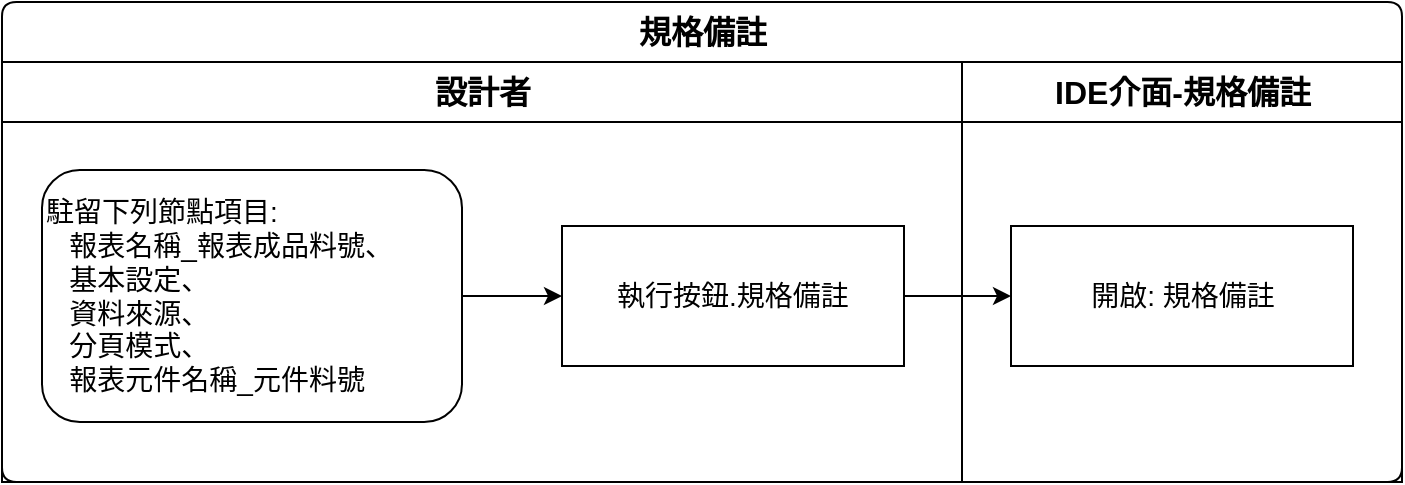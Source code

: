 <mxfile version="14.4.3" type="device" pages="7"><diagram id="KghLDgH55GYxUfhRUXna" name="open_spec"><mxGraphModel dx="1422" dy="845" grid="1" gridSize="10" guides="1" tooltips="1" connect="1" arrows="1" fold="1" page="1" pageScale="1" pageWidth="827" pageHeight="1169" math="0" shadow="0"><root><mxCell id="0"/><mxCell id="1" parent="0"/><mxCell id="MKst7CJO2io65Nt8mZog-1" value="規格備註" style="swimlane;html=1;childLayout=stackLayout;resizeParent=1;resizeParentMax=0;strokeWidth=1;fontSize=16;rounded=1;arcSize=8;startSize=30;" parent="1" vertex="1"><mxGeometry x="70" y="70" width="700" height="240" as="geometry"/></mxCell><mxCell id="MKst7CJO2io65Nt8mZog-2" value="設計者" style="swimlane;html=1;startSize=30;fontSize=16;strokeWidth=1;" parent="MKst7CJO2io65Nt8mZog-1" vertex="1"><mxGeometry y="30" width="480" height="210" as="geometry"/></mxCell><mxCell id="MKst7CJO2io65Nt8mZog-13" style="edgeStyle=orthogonalEdgeStyle;rounded=0;orthogonalLoop=1;jettySize=auto;html=1;fontSize=14;" parent="MKst7CJO2io65Nt8mZog-2" source="MKst7CJO2io65Nt8mZog-4" target="MKst7CJO2io65Nt8mZog-5" edge="1"><mxGeometry relative="1" as="geometry"/></mxCell><mxCell id="MKst7CJO2io65Nt8mZog-4" value="駐留下列節點項目:&amp;nbsp;&amp;nbsp; &amp;nbsp;&lt;br&gt;&amp;nbsp; &amp;nbsp;報表名稱_報表成品料號、&lt;br&gt;&amp;nbsp; &amp;nbsp;基本設定、&lt;br&gt;&amp;nbsp; &amp;nbsp;資料來源、&lt;br&gt;&amp;nbsp; &amp;nbsp;分頁模式、&lt;br&gt;&amp;nbsp; &amp;nbsp;報表元件名稱_元件料號" style="rounded=1;whiteSpace=wrap;strokeWidth=1;fontSize=14;align=left;labelBackgroundColor=none;html=1;" parent="MKst7CJO2io65Nt8mZog-2" vertex="1"><mxGeometry x="20" y="54" width="210" height="126" as="geometry"/></mxCell><mxCell id="MKst7CJO2io65Nt8mZog-5" value="執行按鈕.規格備註" style="rounded=0;whiteSpace=wrap;html=1;strokeWidth=1;fontSize=14;" parent="MKst7CJO2io65Nt8mZog-2" vertex="1"><mxGeometry x="280" y="82" width="171" height="70" as="geometry"/></mxCell><mxCell id="MKst7CJO2io65Nt8mZog-11" style="edgeStyle=orthogonalEdgeStyle;rounded=0;orthogonalLoop=1;jettySize=auto;html=1;" parent="MKst7CJO2io65Nt8mZog-1" source="MKst7CJO2io65Nt8mZog-5" target="MKst7CJO2io65Nt8mZog-10" edge="1"><mxGeometry relative="1" as="geometry"/></mxCell><mxCell id="MKst7CJO2io65Nt8mZog-9" value="IDE介面-規格備註" style="swimlane;html=1;startSize=30;fontSize=16;strokeWidth=1;" parent="MKst7CJO2io65Nt8mZog-1" vertex="1"><mxGeometry x="480" y="30" width="220" height="210" as="geometry"/></mxCell><mxCell id="MKst7CJO2io65Nt8mZog-10" value="開啟: 規格備註" style="rounded=0;whiteSpace=wrap;html=1;strokeWidth=1;fontSize=14;" parent="MKst7CJO2io65Nt8mZog-9" vertex="1"><mxGeometry x="24.5" y="82" width="171" height="70" as="geometry"/></mxCell></root></mxGraphModel></diagram><diagram id="v1zeS_oreCZJLUHvcJf2" name="error_detection"><mxGraphModel dx="1422" dy="845" grid="1" gridSize="10" guides="1" tooltips="1" connect="1" arrows="1" fold="1" page="1" pageScale="1" pageWidth="827" pageHeight="1169" math="0" shadow="0"><root><mxCell id="e7oArunrojEeZJD98IKT-0"/><mxCell id="e7oArunrojEeZJD98IKT-1" parent="e7oArunrojEeZJD98IKT-0"/><mxCell id="7SEZ8Jd2u37wOOOUGxd3-0" value="檢錯" style="swimlane;html=1;childLayout=stackLayout;resizeParent=1;resizeParentMax=0;strokeWidth=1;fontSize=16;rounded=1;arcSize=8;startSize=30;" parent="e7oArunrojEeZJD98IKT-1" vertex="1"><mxGeometry x="30" y="70" width="720" height="590" as="geometry"/></mxCell><mxCell id="7SEZ8Jd2u37wOOOUGxd3-1" value="設計者" style="swimlane;html=1;startSize=30;fontSize=16;strokeWidth=1;" parent="7SEZ8Jd2u37wOOOUGxd3-0" vertex="1"><mxGeometry y="30" width="230" height="560" as="geometry"/></mxCell><mxCell id="7SEZ8Jd2u37wOOOUGxd3-2" style="edgeStyle=orthogonalEdgeStyle;rounded=0;orthogonalLoop=1;jettySize=auto;html=1;fontSize=14;" parent="7SEZ8Jd2u37wOOOUGxd3-1" source="7SEZ8Jd2u37wOOOUGxd3-3" target="7SEZ8Jd2u37wOOOUGxd3-4" edge="1"><mxGeometry relative="1" as="geometry"/></mxCell><mxCell id="7SEZ8Jd2u37wOOOUGxd3-3" value="開啟: 報表規格定義" style="rounded=1;whiteSpace=wrap;strokeWidth=1;fontSize=14;align=center;labelBackgroundColor=none;html=1;" parent="7SEZ8Jd2u37wOOOUGxd3-1" vertex="1"><mxGeometry x="20" y="51" width="171" height="70" as="geometry"/></mxCell><mxCell id="7SEZ8Jd2u37wOOOUGxd3-4" value="執行按鈕.檢錯" style="rounded=0;whiteSpace=wrap;html=1;strokeWidth=1;fontSize=14;" parent="7SEZ8Jd2u37wOOOUGxd3-1" vertex="1"><mxGeometry x="20" y="169" width="171" height="70" as="geometry"/></mxCell><mxCell id="7SEZ8Jd2u37wOOOUGxd3-5" style="edgeStyle=orthogonalEdgeStyle;rounded=0;orthogonalLoop=1;jettySize=auto;html=1;" parent="7SEZ8Jd2u37wOOOUGxd3-0" source="7SEZ8Jd2u37wOOOUGxd3-4" target="7SEZ8Jd2u37wOOOUGxd3-7" edge="1"><mxGeometry relative="1" as="geometry"/></mxCell><mxCell id="7SEZ8Jd2u37wOOOUGxd3-6" value="IDE介面-規格備註" style="swimlane;html=1;startSize=30;fontSize=16;strokeWidth=1;" parent="7SEZ8Jd2u37wOOOUGxd3-0" vertex="1"><mxGeometry x="230" y="30" width="490" height="560" as="geometry"/></mxCell><mxCell id="7SEZ8Jd2u37wOOOUGxd3-11" style="edgeStyle=orthogonalEdgeStyle;rounded=0;orthogonalLoop=1;jettySize=auto;html=1;fontFamily=Helvetica;fontSize=14;fontColor=#000000;" parent="7SEZ8Jd2u37wOOOUGxd3-6" source="7SEZ8Jd2u37wOOOUGxd3-7" target="7SEZ8Jd2u37wOOOUGxd3-8" edge="1"><mxGeometry relative="1" as="geometry"/></mxCell><mxCell id="7SEZ8Jd2u37wOOOUGxd3-7" value="系統對報表相關單元&lt;br&gt;進行錯誤檢查" style="rounded=0;whiteSpace=wrap;html=1;strokeWidth=1;fontSize=14;" parent="7SEZ8Jd2u37wOOOUGxd3-6" vertex="1"><mxGeometry x="34.5" y="169" width="171" height="70" as="geometry"/></mxCell><mxCell id="7SEZ8Jd2u37wOOOUGxd3-12" style="edgeStyle=orthogonalEdgeStyle;rounded=0;orthogonalLoop=1;jettySize=auto;html=1;fontFamily=Helvetica;fontSize=14;fontColor=#000000;" parent="7SEZ8Jd2u37wOOOUGxd3-6" source="7SEZ8Jd2u37wOOOUGxd3-8" target="7SEZ8Jd2u37wOOOUGxd3-9" edge="1"><mxGeometry relative="1" as="geometry"/></mxCell><mxCell id="7SEZ8Jd2u37wOOOUGxd3-14" value="否" style="edgeLabel;html=1;align=center;verticalAlign=middle;resizable=0;points=[];fontSize=14;fontFamily=Helvetica;fontColor=#000000;" parent="7SEZ8Jd2u37wOOOUGxd3-12" vertex="1" connectable="0"><mxGeometry x="-0.222" y="-2" relative="1" as="geometry"><mxPoint y="-3" as="offset"/></mxGeometry></mxCell><mxCell id="7SEZ8Jd2u37wOOOUGxd3-13" style="edgeStyle=orthogonalEdgeStyle;rounded=0;orthogonalLoop=1;jettySize=auto;html=1;fontFamily=Helvetica;fontSize=14;fontColor=#000000;" parent="7SEZ8Jd2u37wOOOUGxd3-6" source="7SEZ8Jd2u37wOOOUGxd3-8" target="7SEZ8Jd2u37wOOOUGxd3-10" edge="1"><mxGeometry relative="1" as="geometry"><Array as="points"><mxPoint x="119.5" y="429"/><mxPoint x="119.5" y="429"/></Array></mxGeometry></mxCell><mxCell id="7SEZ8Jd2u37wOOOUGxd3-15" value="是" style="edgeLabel;html=1;align=center;verticalAlign=middle;resizable=0;points=[];fontSize=14;fontFamily=Helvetica;fontColor=#000000;" parent="7SEZ8Jd2u37wOOOUGxd3-13" vertex="1" connectable="0"><mxGeometry x="-0.289" y="1" relative="1" as="geometry"><mxPoint x="-2" y="3" as="offset"/></mxGeometry></mxCell><mxCell id="7SEZ8Jd2u37wOOOUGxd3-8" value="檢錯完成&lt;br&gt;且&lt;br&gt;單元存在錯誤" style="rhombus;whiteSpace=wrap;html=1;fontSize=14;labelBackgroundColor=none;align=center;" parent="7SEZ8Jd2u37wOOOUGxd3-6" vertex="1"><mxGeometry x="24.5" y="299" width="190" height="100" as="geometry"/></mxCell><mxCell id="7SEZ8Jd2u37wOOOUGxd3-9" value="顯示檢錯完成訊息" style="rounded=0;whiteSpace=wrap;html=1;strokeWidth=1;fontSize=14;" parent="7SEZ8Jd2u37wOOOUGxd3-6" vertex="1"><mxGeometry x="290" y="314" width="171" height="70" as="geometry"/></mxCell><mxCell id="7SEZ8Jd2u37wOOOUGxd3-10" value="&lt;div style=&quot;line-height: 19px ; font-size: 14px&quot;&gt;展開所有節點, 將錯誤單元以紅字顯示,&amp;nbsp;並以Hint方式顯示第一筆錯誤資訊&lt;/div&gt;" style="rounded=0;whiteSpace=wrap;html=1;strokeWidth=1;fontSize=14;labelBackgroundColor=none;fontFamily=Helvetica;" parent="7SEZ8Jd2u37wOOOUGxd3-6" vertex="1"><mxGeometry x="34" y="460" width="171" height="70" as="geometry"/></mxCell></root></mxGraphModel></diagram><diagram id="xT0eW4ZnreWv75EEn1is" name="reflash"><mxGraphModel dx="1422" dy="845" grid="1" gridSize="10" guides="1" tooltips="1" connect="1" arrows="1" fold="1" page="1" pageScale="1" pageWidth="827" pageHeight="1169" math="0" shadow="0"><root><mxCell id="G9_LNoqfAPVRWW0hDKGx-0"/><mxCell id="G9_LNoqfAPVRWW0hDKGx-1" parent="G9_LNoqfAPVRWW0hDKGx-0"/><mxCell id="jdqXYeAI1-66F39iCcnN-0" value="重新整理" style="swimlane;html=1;childLayout=stackLayout;resizeParent=1;resizeParentMax=0;strokeWidth=1;fontSize=16;rounded=1;arcSize=8;startSize=30;" vertex="1" parent="G9_LNoqfAPVRWW0hDKGx-1"><mxGeometry x="70" y="70" width="700" height="240" as="geometry"/></mxCell><mxCell id="jdqXYeAI1-66F39iCcnN-1" value="設計者" style="swimlane;html=1;startSize=30;fontSize=16;strokeWidth=1;" vertex="1" parent="jdqXYeAI1-66F39iCcnN-0"><mxGeometry y="30" width="480" height="210" as="geometry"/></mxCell><mxCell id="jdqXYeAI1-66F39iCcnN-4" value="執行按鈕.重新整理" style="rounded=0;whiteSpace=wrap;html=1;strokeWidth=1;fontSize=14;" vertex="1" parent="jdqXYeAI1-66F39iCcnN-1"><mxGeometry x="280" y="82" width="171" height="70" as="geometry"/></mxCell><mxCell id="70fLk1CcgJ0tpC9WLaxd-0" style="edgeStyle=orthogonalEdgeStyle;rounded=0;orthogonalLoop=1;jettySize=auto;html=1;fontFamily=Helvetica;fontSize=14;fontColor=#000000;" edge="1" parent="jdqXYeAI1-66F39iCcnN-1" source="OO3a2X04jBdxZu0bt_f2-0" target="jdqXYeAI1-66F39iCcnN-4"><mxGeometry relative="1" as="geometry"/></mxCell><mxCell id="OO3a2X04jBdxZu0bt_f2-0" value="開啟: 報表規格定義" style="rounded=1;whiteSpace=wrap;strokeWidth=1;fontSize=14;align=center;labelBackgroundColor=none;html=1;" vertex="1" parent="jdqXYeAI1-66F39iCcnN-1"><mxGeometry x="30" y="82" width="171" height="70" as="geometry"/></mxCell><mxCell id="jdqXYeAI1-66F39iCcnN-5" style="edgeStyle=orthogonalEdgeStyle;rounded=0;orthogonalLoop=1;jettySize=auto;html=1;" edge="1" parent="jdqXYeAI1-66F39iCcnN-0" source="jdqXYeAI1-66F39iCcnN-4" target="jdqXYeAI1-66F39iCcnN-7"><mxGeometry relative="1" as="geometry"/></mxCell><mxCell id="jdqXYeAI1-66F39iCcnN-6" value="IDE介面-報表規格定義" style="swimlane;html=1;startSize=30;fontSize=16;strokeWidth=1;" vertex="1" parent="jdqXYeAI1-66F39iCcnN-0"><mxGeometry x="480" y="30" width="220" height="210" as="geometry"/></mxCell><mxCell id="jdqXYeAI1-66F39iCcnN-7" value="&lt;div style=&quot;line-height: 19px ; font-size: 14px&quot;&gt;重新顯示&lt;span style=&quot;font-size: 14px&quot;&gt;規格描述區塊&lt;/span&gt;&lt;/div&gt;" style="rounded=0;whiteSpace=wrap;html=1;strokeWidth=1;fontSize=14;labelBackgroundColor=none;fontFamily=Helvetica;" vertex="1" parent="jdqXYeAI1-66F39iCcnN-6"><mxGeometry x="24.5" y="82" width="171" height="70" as="geometry"/></mxCell></root></mxGraphModel></diagram><diagram id="Jm51kUuU42clIkG4HN5K" name="online_help"><mxGraphModel dx="1422" dy="845" grid="1" gridSize="10" guides="1" tooltips="1" connect="1" arrows="1" fold="1" page="1" pageScale="1" pageWidth="827" pageHeight="1169" math="0" shadow="0"><root><mxCell id="uI9CTEEJnI-ylFLMg7Gn-0"/><mxCell id="uI9CTEEJnI-ylFLMg7Gn-1" parent="uI9CTEEJnI-ylFLMg7Gn-0"/><mxCell id="T-rOul8BgDHom3g-7Jwi-0" value="線上說明" style="swimlane;html=1;childLayout=stackLayout;resizeParent=1;resizeParentMax=0;strokeWidth=1;fontSize=16;rounded=1;arcSize=8;startSize=30;" parent="uI9CTEEJnI-ylFLMg7Gn-1" vertex="1"><mxGeometry x="70" y="70" width="700" height="240" as="geometry"/></mxCell><mxCell id="T-rOul8BgDHom3g-7Jwi-1" value="設計者" style="swimlane;html=1;startSize=30;fontSize=16;strokeWidth=1;" parent="T-rOul8BgDHom3g-7Jwi-0" vertex="1"><mxGeometry y="30" width="480" height="210" as="geometry"/></mxCell><mxCell id="T-rOul8BgDHom3g-7Jwi-2" style="edgeStyle=orthogonalEdgeStyle;rounded=0;orthogonalLoop=1;jettySize=auto;html=1;fontSize=14;" parent="T-rOul8BgDHom3g-7Jwi-1" source="T-rOul8BgDHom3g-7Jwi-3" target="T-rOul8BgDHom3g-7Jwi-4" edge="1"><mxGeometry relative="1" as="geometry"/></mxCell><mxCell id="T-rOul8BgDHom3g-7Jwi-3" value="駐留下列節點項目:&amp;nbsp;&amp;nbsp; &amp;nbsp;&lt;br&gt;&amp;nbsp; &amp;nbsp;報表名稱_報表成品料號、&lt;br&gt;&amp;nbsp; &amp;nbsp;基本設定、&lt;br&gt;&amp;nbsp; &amp;nbsp;資料來源、&lt;br&gt;&amp;nbsp; &amp;nbsp;分頁模式、&lt;br&gt;&amp;nbsp; &amp;nbsp;報表元件名稱_元件料號" style="rounded=1;whiteSpace=wrap;strokeWidth=1;fontSize=14;align=left;labelBackgroundColor=none;html=1;" parent="T-rOul8BgDHom3g-7Jwi-1" vertex="1"><mxGeometry x="20" y="54" width="210" height="126" as="geometry"/></mxCell><mxCell id="T-rOul8BgDHom3g-7Jwi-4" value="執行按鈕.線上說明" style="rounded=0;whiteSpace=wrap;html=1;strokeWidth=1;fontSize=14;" parent="T-rOul8BgDHom3g-7Jwi-1" vertex="1"><mxGeometry x="280" y="82" width="171" height="70" as="geometry"/></mxCell><mxCell id="T-rOul8BgDHom3g-7Jwi-5" style="edgeStyle=orthogonalEdgeStyle;rounded=0;orthogonalLoop=1;jettySize=auto;html=1;" parent="T-rOul8BgDHom3g-7Jwi-0" source="T-rOul8BgDHom3g-7Jwi-4" target="T-rOul8BgDHom3g-7Jwi-7" edge="1"><mxGeometry relative="1" as="geometry"/></mxCell><mxCell id="T-rOul8BgDHom3g-7Jwi-6" value="線上說明文件" style="swimlane;html=1;startSize=30;fontSize=16;strokeWidth=1;" parent="T-rOul8BgDHom3g-7Jwi-0" vertex="1"><mxGeometry x="480" y="30" width="220" height="210" as="geometry"/></mxCell><mxCell id="T-rOul8BgDHom3g-7Jwi-7" value="開啟: 線上說明文件" style="rounded=0;whiteSpace=wrap;html=1;strokeWidth=1;fontSize=14;" parent="T-rOul8BgDHom3g-7Jwi-6" vertex="1"><mxGeometry x="24.5" y="82" width="171" height="70" as="geometry"/></mxCell></root></mxGraphModel></diagram><diagram id="PsvwdvH3ZX3ijm-gzJlD" name="components"><mxGraphModel dx="1422" dy="845" grid="1" gridSize="10" guides="1" tooltips="1" connect="1" arrows="1" fold="1" page="1" pageScale="1" pageWidth="827" pageHeight="1169" math="0" shadow="0"><root><mxCell id="lQJPt_M90beikgzjEOLL-0"/><mxCell id="lQJPt_M90beikgzjEOLL-1" parent="lQJPt_M90beikgzjEOLL-0"/><mxCell id="NsMMBN6SMESXEfih4Uhf-0" value="相關元件" style="swimlane;html=1;childLayout=stackLayout;resizeParent=1;resizeParentMax=0;strokeWidth=1;fontSize=16;rounded=1;arcSize=8;startSize=30;" parent="lQJPt_M90beikgzjEOLL-1" vertex="1"><mxGeometry x="64" y="80" width="680" height="240" as="geometry"/></mxCell><mxCell id="NsMMBN6SMESXEfih4Uhf-1" value="設計者" style="swimlane;html=1;startSize=30;fontSize=16;strokeWidth=1;" parent="NsMMBN6SMESXEfih4Uhf-0" vertex="1"><mxGeometry y="30" width="460" height="210" as="geometry"/></mxCell><mxCell id="NsMMBN6SMESXEfih4Uhf-2" style="edgeStyle=orthogonalEdgeStyle;rounded=0;orthogonalLoop=1;jettySize=auto;html=1;fontSize=14;" parent="NsMMBN6SMESXEfih4Uhf-1" source="NsMMBN6SMESXEfih4Uhf-3" target="NsMMBN6SMESXEfih4Uhf-4" edge="1"><mxGeometry relative="1" as="geometry"/></mxCell><mxCell id="NsMMBN6SMESXEfih4Uhf-3" value="駐留下列節點項目:&amp;nbsp;&amp;nbsp; &amp;nbsp;&lt;br&gt;&amp;nbsp; &amp;nbsp;報表元件名稱_元件料號" style="rounded=1;whiteSpace=wrap;strokeWidth=1;fontSize=14;align=left;labelBackgroundColor=none;html=1;" parent="NsMMBN6SMESXEfih4Uhf-1" vertex="1"><mxGeometry x="26" y="82" width="171" height="70" as="geometry"/></mxCell><mxCell id="NsMMBN6SMESXEfih4Uhf-4" value="執行按鈕.相關元件" style="rounded=0;whiteSpace=wrap;html=1;strokeWidth=1;fontSize=14;" parent="NsMMBN6SMESXEfih4Uhf-1" vertex="1"><mxGeometry x="256" y="82" width="171" height="70" as="geometry"/></mxCell><mxCell id="NsMMBN6SMESXEfih4Uhf-5" style="edgeStyle=orthogonalEdgeStyle;rounded=0;orthogonalLoop=1;jettySize=auto;html=1;" parent="NsMMBN6SMESXEfih4Uhf-0" source="NsMMBN6SMESXEfih4Uhf-4" target="NsMMBN6SMESXEfih4Uhf-7" edge="1"><mxGeometry relative="1" as="geometry"/></mxCell><mxCell id="NsMMBN6SMESXEfih4Uhf-6" value="IDE介面-元件欄位清單" style="swimlane;html=1;startSize=30;fontSize=16;strokeWidth=1;" parent="NsMMBN6SMESXEfih4Uhf-0" vertex="1"><mxGeometry x="460" y="30" width="220" height="210" as="geometry"/></mxCell><mxCell id="NsMMBN6SMESXEfih4Uhf-7" value="開啟: 元件欄位清單" style="rounded=0;whiteSpace=wrap;html=1;strokeWidth=1;fontSize=14;" parent="NsMMBN6SMESXEfih4Uhf-6" vertex="1"><mxGeometry x="24.5" y="82" width="171" height="70" as="geometry"/></mxCell></root></mxGraphModel></diagram><diagram id="O4SO9rx3vEnFNOaI5GQJ" name="annotation_state"><mxGraphModel dx="1422" dy="845" grid="1" gridSize="10" guides="1" tooltips="1" connect="1" arrows="1" fold="1" page="1" pageScale="1" pageWidth="827" pageHeight="1169" math="0" shadow="0"><root><mxCell id="lX8FBozZJ_zBKU6x-oX1-0"/><mxCell id="lX8FBozZJ_zBKU6x-oX1-1" parent="lX8FBozZJ_zBKU6x-oX1-0"/><mxCell id="PaAYhrX1rM2vPTnQZEGe-0" value="加註狀態" style="swimlane;html=1;childLayout=stackLayout;resizeParent=1;resizeParentMax=0;strokeWidth=1;fontSize=16;rounded=1;arcSize=8;startSize=30;" parent="lX8FBozZJ_zBKU6x-oX1-1" vertex="1"><mxGeometry x="60" y="70" width="720" height="450" as="geometry"/></mxCell><mxCell id="PaAYhrX1rM2vPTnQZEGe-1" value="設計者" style="swimlane;html=1;startSize=30;fontSize=16;strokeWidth=1;" parent="PaAYhrX1rM2vPTnQZEGe-0" vertex="1"><mxGeometry y="30" width="230" height="420" as="geometry"/></mxCell><mxCell id="PaAYhrX1rM2vPTnQZEGe-2" style="edgeStyle=orthogonalEdgeStyle;rounded=0;orthogonalLoop=1;jettySize=auto;html=1;fontSize=14;" parent="PaAYhrX1rM2vPTnQZEGe-1" source="PaAYhrX1rM2vPTnQZEGe-3" target="PaAYhrX1rM2vPTnQZEGe-4" edge="1"><mxGeometry relative="1" as="geometry"/></mxCell><mxCell id="PaAYhrX1rM2vPTnQZEGe-3" value="開啟: 報表規格定義" style="rounded=1;whiteSpace=wrap;strokeWidth=1;fontSize=14;align=center;labelBackgroundColor=none;html=1;" parent="PaAYhrX1rM2vPTnQZEGe-1" vertex="1"><mxGeometry x="20" y="51" width="171" height="70" as="geometry"/></mxCell><mxCell id="PaAYhrX1rM2vPTnQZEGe-4" value="執行按鈕.加註狀態" style="rounded=0;whiteSpace=wrap;html=1;strokeWidth=1;fontSize=14;" parent="PaAYhrX1rM2vPTnQZEGe-1" vertex="1"><mxGeometry x="20" y="169" width="171" height="70" as="geometry"/></mxCell><mxCell id="PaAYhrX1rM2vPTnQZEGe-6" value="IDE介面-報表規格定義" style="swimlane;html=1;startSize=30;fontSize=16;strokeWidth=1;" parent="PaAYhrX1rM2vPTnQZEGe-0" vertex="1"><mxGeometry x="230" y="30" width="490" height="420" as="geometry"/></mxCell><mxCell id="PaAYhrX1rM2vPTnQZEGe-9" style="edgeStyle=orthogonalEdgeStyle;rounded=0;orthogonalLoop=1;jettySize=auto;html=1;fontFamily=Helvetica;fontSize=14;fontColor=#000000;" parent="PaAYhrX1rM2vPTnQZEGe-6" source="PaAYhrX1rM2vPTnQZEGe-13" target="PaAYhrX1rM2vPTnQZEGe-14" edge="1"><mxGeometry relative="1" as="geometry"/></mxCell><mxCell id="PaAYhrX1rM2vPTnQZEGe-10" value="否" style="edgeLabel;html=1;align=center;verticalAlign=middle;resizable=0;points=[];fontSize=14;fontFamily=Helvetica;fontColor=#000000;" parent="PaAYhrX1rM2vPTnQZEGe-9" vertex="1" connectable="0"><mxGeometry x="-0.222" y="-2" relative="1" as="geometry"><mxPoint y="-3" as="offset"/></mxGeometry></mxCell><mxCell id="PaAYhrX1rM2vPTnQZEGe-11" style="edgeStyle=orthogonalEdgeStyle;rounded=0;orthogonalLoop=1;jettySize=auto;html=1;fontFamily=Helvetica;fontSize=14;fontColor=#000000;" parent="PaAYhrX1rM2vPTnQZEGe-6" source="PaAYhrX1rM2vPTnQZEGe-13" target="PaAYhrX1rM2vPTnQZEGe-15" edge="1"><mxGeometry relative="1" as="geometry"><Array as="points"><mxPoint x="121.75" y="284"/><mxPoint x="121.75" y="284"/></Array></mxGeometry></mxCell><mxCell id="PaAYhrX1rM2vPTnQZEGe-12" value="是" style="edgeLabel;html=1;align=center;verticalAlign=middle;resizable=0;points=[];fontSize=14;fontFamily=Helvetica;fontColor=#000000;" parent="PaAYhrX1rM2vPTnQZEGe-11" vertex="1" connectable="0"><mxGeometry x="-0.289" y="1" relative="1" as="geometry"><mxPoint x="-2" y="3" as="offset"/></mxGeometry></mxCell><mxCell id="PaAYhrX1rM2vPTnQZEGe-13" value="當前加註狀態=開工" style="rhombus;whiteSpace=wrap;html=1;fontSize=14;labelBackgroundColor=none;align=center;" parent="PaAYhrX1rM2vPTnQZEGe-6" vertex="1"><mxGeometry x="26.75" y="154" width="190" height="100" as="geometry"/></mxCell><mxCell id="PaAYhrX1rM2vPTnQZEGe-14" value="加註狀態改為&quot;開工&quot;" style="rounded=0;whiteSpace=wrap;html=1;strokeWidth=1;fontSize=14;" parent="PaAYhrX1rM2vPTnQZEGe-6" vertex="1"><mxGeometry x="292.25" y="169" width="171" height="70" as="geometry"/></mxCell><mxCell id="PaAYhrX1rM2vPTnQZEGe-15" value="&lt;div style=&quot;line-height: 19px ; font-size: 14px&quot;&gt;加註狀態改為&quot;完工&quot;&lt;/div&gt;" style="rounded=0;whiteSpace=wrap;html=1;strokeWidth=1;fontSize=14;labelBackgroundColor=none;fontFamily=Helvetica;" parent="PaAYhrX1rM2vPTnQZEGe-6" vertex="1"><mxGeometry x="36.25" y="315" width="171" height="70" as="geometry"/></mxCell><mxCell id="PaAYhrX1rM2vPTnQZEGe-16" style="edgeStyle=orthogonalEdgeStyle;rounded=0;orthogonalLoop=1;jettySize=auto;html=1;fontFamily=Helvetica;fontSize=14;fontColor=#000000;" parent="PaAYhrX1rM2vPTnQZEGe-0" source="PaAYhrX1rM2vPTnQZEGe-4" target="PaAYhrX1rM2vPTnQZEGe-13" edge="1"><mxGeometry relative="1" as="geometry"/></mxCell></root></mxGraphModel></diagram><diagram id="fjBc6opdxaT_6x3Oohkp" name="annotation"><mxGraphModel dx="1086" dy="829" grid="1" gridSize="10" guides="1" tooltips="1" connect="1" arrows="1" fold="1" page="1" pageScale="1" pageWidth="827" pageHeight="1169" math="0" shadow="0"><root><mxCell id="npSf83JFM_zqZGX-QRfK-0"/><mxCell id="npSf83JFM_zqZGX-QRfK-1" parent="npSf83JFM_zqZGX-QRfK-0"/><mxCell id="FOg7SqLEA009pQ6P1UOC-0" value="規格描述區塊" style="swimlane;html=1;childLayout=stackLayout;resizeParent=1;resizeParentMax=0;strokeWidth=1;fontSize=16;rounded=1;arcSize=8;startSize=30;labelBackgroundColor=none;align=center;" vertex="1" parent="npSf83JFM_zqZGX-QRfK-1"><mxGeometry x="20" y="30" width="770" height="540" as="geometry"/></mxCell><mxCell id="FOg7SqLEA009pQ6P1UOC-1" style="edgeStyle=orthogonalEdgeStyle;rounded=0;orthogonalLoop=1;jettySize=auto;html=1;fontFamily=Helvetica;fontSize=14;fontColor=#000000;" edge="1" parent="FOg7SqLEA009pQ6P1UOC-0" source="FOg7SqLEA009pQ6P1UOC-9" target="FOg7SqLEA009pQ6P1UOC-11"><mxGeometry relative="1" as="geometry"/></mxCell><mxCell id="FOg7SqLEA009pQ6P1UOC-2" value="是" style="edgeLabel;html=1;align=center;verticalAlign=middle;resizable=0;points=[];fontSize=14;fontFamily=Helvetica;fontColor=#000000;" vertex="1" connectable="0" parent="FOg7SqLEA009pQ6P1UOC-1"><mxGeometry x="-0.197" y="3" relative="1" as="geometry"><mxPoint x="-9" y="2" as="offset"/></mxGeometry></mxCell><mxCell id="FOg7SqLEA009pQ6P1UOC-3" value="設計者" style="swimlane;html=1;startSize=30;fontSize=16;strokeWidth=1;" vertex="1" parent="FOg7SqLEA009pQ6P1UOC-0"><mxGeometry y="30" width="310" height="510" as="geometry"/></mxCell><mxCell id="FOg7SqLEA009pQ6P1UOC-4" style="edgeStyle=orthogonalEdgeStyle;rounded=0;orthogonalLoop=1;jettySize=auto;html=1;fontFamily=Helvetica;fontSize=14;fontColor=#000000;" edge="1" parent="FOg7SqLEA009pQ6P1UOC-3" source="FOg7SqLEA009pQ6P1UOC-5" target="FOg7SqLEA009pQ6P1UOC-8"><mxGeometry relative="1" as="geometry"/></mxCell><mxCell id="FOg7SqLEA009pQ6P1UOC-5" value="開啟: 報表規格定義" style="rounded=1;whiteSpace=wrap;html=1;strokeWidth=1;fontSize=14;" vertex="1" parent="FOg7SqLEA009pQ6P1UOC-3"><mxGeometry x="40" y="51" width="181" height="70" as="geometry"/></mxCell><mxCell id="FOg7SqLEA009pQ6P1UOC-6" style="edgeStyle=orthogonalEdgeStyle;rounded=0;orthogonalLoop=1;jettySize=auto;html=1;fontFamily=Helvetica;fontSize=14;fontColor=#000000;" edge="1" parent="FOg7SqLEA009pQ6P1UOC-3" source="FOg7SqLEA009pQ6P1UOC-8" target="FOg7SqLEA009pQ6P1UOC-9"><mxGeometry relative="1" as="geometry"/></mxCell><mxCell id="FOg7SqLEA009pQ6P1UOC-7" value="否" style="edgeLabel;html=1;align=center;verticalAlign=middle;resizable=0;points=[];fontSize=14;fontFamily=Helvetica;fontColor=#000000;" vertex="1" connectable="0" parent="FOg7SqLEA009pQ6P1UOC-6"><mxGeometry x="-0.224" y="-2" relative="1" as="geometry"><mxPoint x="1" as="offset"/></mxGeometry></mxCell><mxCell id="FOg7SqLEA009pQ6P1UOC-8" value="執行滑鼠雙擊&lt;br&gt;開啟規格備註" style="rhombus;whiteSpace=wrap;html=1;fontSize=14;" vertex="1" parent="FOg7SqLEA009pQ6P1UOC-3"><mxGeometry x="36" y="191" width="190" height="90" as="geometry"/></mxCell><mxCell id="FOg7SqLEA009pQ6P1UOC-9" value="&lt;div style=&quot;line-height: 19px; font-size: 14px;&quot;&gt;駐留節點類別+元件類別&lt;/div&gt;執行滑鼠單擊&lt;br style=&quot;font-size: 14px;&quot;&gt;開啟加註頁面" style="rhombus;whiteSpace=wrap;html=1;fontSize=14;labelBackgroundColor=none;fontFamily=Helvetica;" vertex="1" parent="FOg7SqLEA009pQ6P1UOC-3"><mxGeometry x="11" y="381" width="239" height="100" as="geometry"/></mxCell><mxCell id="FOg7SqLEA009pQ6P1UOC-10" value="IDE介面-報表規格定義" style="swimlane;html=1;startSize=30;fontSize=16;strokeWidth=1;" vertex="1" parent="FOg7SqLEA009pQ6P1UOC-0"><mxGeometry x="310" y="30" width="230" height="510" as="geometry"/></mxCell><mxCell id="FOg7SqLEA009pQ6P1UOC-11" value="開啟對應的加註頁面" style="rounded=0;whiteSpace=wrap;html=1;strokeWidth=1;fontSize=14;" vertex="1" parent="FOg7SqLEA009pQ6P1UOC-10"><mxGeometry x="28.5" y="396" width="171" height="70" as="geometry"/></mxCell><mxCell id="FOg7SqLEA009pQ6P1UOC-12" value="IDE介面-規格備註" style="swimlane;html=1;startSize=30;fontSize=16;strokeWidth=1;" vertex="1" parent="FOg7SqLEA009pQ6P1UOC-0"><mxGeometry x="540" y="30" width="230" height="510" as="geometry"/></mxCell><mxCell id="FOg7SqLEA009pQ6P1UOC-13" value="開啟: 規格備註" style="rounded=0;whiteSpace=wrap;html=1;strokeWidth=1;fontSize=14;" vertex="1" parent="FOg7SqLEA009pQ6P1UOC-12"><mxGeometry x="31" y="201" width="171" height="70" as="geometry"/></mxCell><mxCell id="FOg7SqLEA009pQ6P1UOC-14" style="edgeStyle=orthogonalEdgeStyle;rounded=0;orthogonalLoop=1;jettySize=auto;html=1;entryX=0;entryY=0.5;entryDx=0;entryDy=0;fontFamily=Helvetica;fontSize=14;fontColor=#000000;" edge="1" parent="FOg7SqLEA009pQ6P1UOC-0" source="FOg7SqLEA009pQ6P1UOC-8" target="FOg7SqLEA009pQ6P1UOC-13"><mxGeometry relative="1" as="geometry"/></mxCell><mxCell id="FOg7SqLEA009pQ6P1UOC-15" value="是" style="edgeLabel;html=1;align=center;verticalAlign=middle;resizable=0;points=[];fontSize=14;fontFamily=Helvetica;fontColor=#000000;" vertex="1" connectable="0" parent="FOg7SqLEA009pQ6P1UOC-14"><mxGeometry x="-0.693" y="-2" relative="1" as="geometry"><mxPoint x="-2" y="-4" as="offset"/></mxGeometry></mxCell></root></mxGraphModel></diagram></mxfile>